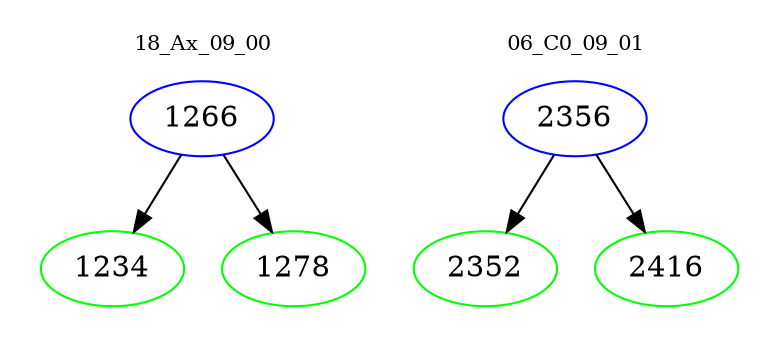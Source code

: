 digraph{
subgraph cluster_0 {
color = white
label = "18_Ax_09_00";
fontsize=10;
T0_1266 [label="1266", color="blue"]
T0_1266 -> T0_1234 [color="black"]
T0_1234 [label="1234", color="green"]
T0_1266 -> T0_1278 [color="black"]
T0_1278 [label="1278", color="green"]
}
subgraph cluster_1 {
color = white
label = "06_C0_09_01";
fontsize=10;
T1_2356 [label="2356", color="blue"]
T1_2356 -> T1_2352 [color="black"]
T1_2352 [label="2352", color="green"]
T1_2356 -> T1_2416 [color="black"]
T1_2416 [label="2416", color="green"]
}
}
